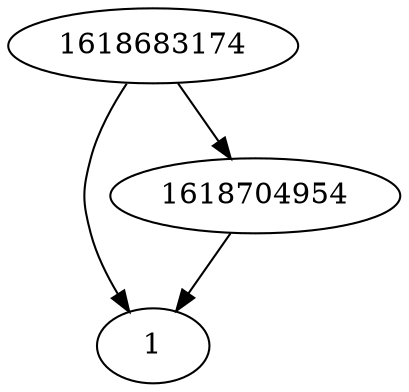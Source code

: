 strict digraph  {
1;
1618704954;
1618683174;
1618704954 -> 1;
1618683174 -> 1;
1618683174 -> 1618704954;
}

